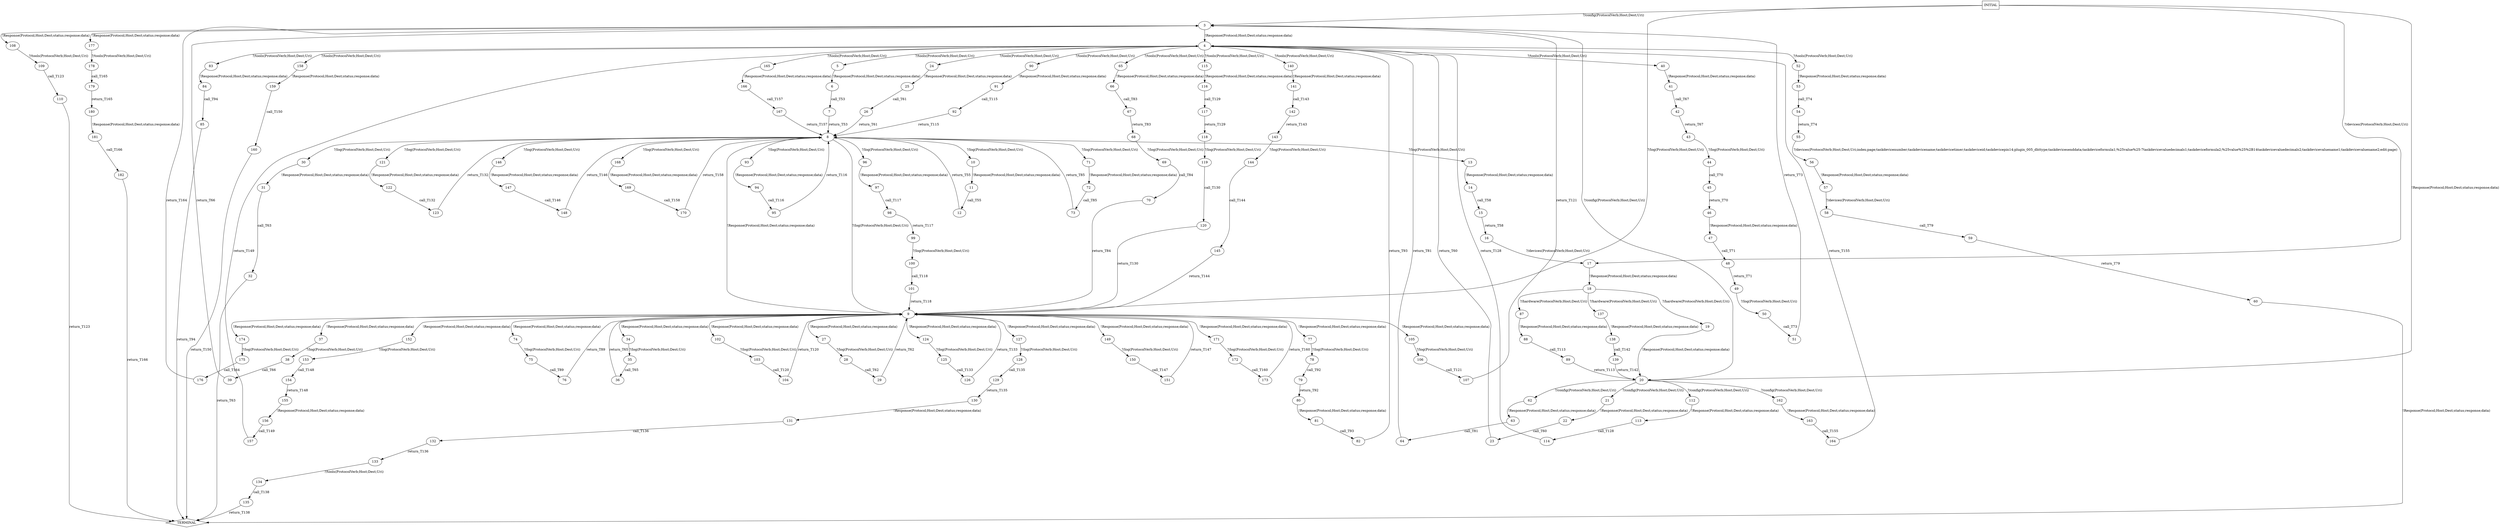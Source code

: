 digraph G {
  0 [label="INITIAL",shape=box];
  1 [label="TERMINAL",shape=diamond];
  3 [label="3"];
  4 [label="4"];
  5 [label="5"];
  6 [label="6"];
  7 [label="7"];
  8 [label="8"];
  9 [label="9"];
  10 [label="10"];
  11 [label="11"];
  12 [label="12"];
  13 [label="13"];
  14 [label="14"];
  15 [label="15"];
  16 [label="16"];
  17 [label="17"];
  18 [label="18"];
  19 [label="19"];
  20 [label="20"];
  21 [label="21"];
  22 [label="22"];
  23 [label="23"];
  24 [label="24"];
  25 [label="25"];
  26 [label="26"];
  27 [label="27"];
  28 [label="28"];
  29 [label="29"];
  30 [label="30"];
  31 [label="31"];
  32 [label="32"];
  34 [label="34"];
  35 [label="35"];
  36 [label="36"];
  37 [label="37"];
  38 [label="38"];
  39 [label="39"];
  40 [label="40"];
  41 [label="41"];
  42 [label="42"];
  43 [label="43"];
  44 [label="44"];
  45 [label="45"];
  46 [label="46"];
  47 [label="47"];
  48 [label="48"];
  49 [label="49"];
  50 [label="50"];
  51 [label="51"];
  52 [label="52"];
  53 [label="53"];
  54 [label="54"];
  55 [label="55"];
  56 [label="56"];
  57 [label="57"];
  58 [label="58"];
  59 [label="59"];
  60 [label="60"];
  62 [label="62"];
  63 [label="63"];
  64 [label="64"];
  65 [label="65"];
  66 [label="66"];
  67 [label="67"];
  68 [label="68"];
  69 [label="69"];
  70 [label="70"];
  71 [label="71"];
  72 [label="72"];
  73 [label="73"];
  74 [label="74"];
  75 [label="75"];
  76 [label="76"];
  77 [label="77"];
  78 [label="78"];
  79 [label="79"];
  80 [label="80"];
  81 [label="81"];
  82 [label="82"];
  83 [label="83"];
  84 [label="84"];
  85 [label="85"];
  87 [label="87"];
  88 [label="88"];
  89 [label="89"];
  90 [label="90"];
  91 [label="91"];
  92 [label="92"];
  93 [label="93"];
  94 [label="94"];
  95 [label="95"];
  96 [label="96"];
  97 [label="97"];
  98 [label="98"];
  99 [label="99"];
  100 [label="100"];
  101 [label="101"];
  102 [label="102"];
  103 [label="103"];
  104 [label="104"];
  105 [label="105"];
  106 [label="106"];
  107 [label="107"];
  108 [label="108"];
  109 [label="109"];
  110 [label="110"];
  112 [label="112"];
  113 [label="113"];
  114 [label="114"];
  115 [label="115"];
  116 [label="116"];
  117 [label="117"];
  118 [label="118"];
  119 [label="119"];
  120 [label="120"];
  121 [label="121"];
  122 [label="122"];
  123 [label="123"];
  124 [label="124"];
  125 [label="125"];
  126 [label="126"];
  127 [label="127"];
  128 [label="128"];
  129 [label="129"];
  130 [label="130"];
  131 [label="131"];
  132 [label="132"];
  133 [label="133"];
  134 [label="134"];
  135 [label="135"];
  137 [label="137"];
  138 [label="138"];
  139 [label="139"];
  140 [label="140"];
  141 [label="141"];
  142 [label="142"];
  143 [label="143"];
  144 [label="144"];
  145 [label="145"];
  146 [label="146"];
  147 [label="147"];
  148 [label="148"];
  149 [label="149"];
  150 [label="150"];
  151 [label="151"];
  152 [label="152"];
  153 [label="153"];
  154 [label="154"];
  155 [label="155"];
  156 [label="156"];
  157 [label="157"];
  158 [label="158"];
  159 [label="159"];
  160 [label="160"];
  162 [label="162"];
  163 [label="163"];
  164 [label="164"];
  165 [label="165"];
  166 [label="166"];
  167 [label="167"];
  168 [label="168"];
  169 [label="169"];
  170 [label="170"];
  171 [label="171"];
  172 [label="172"];
  173 [label="173"];
  174 [label="174"];
  175 [label="175"];
  176 [label="176"];
  177 [label="177"];
  178 [label="178"];
  179 [label="179"];
  180 [label="180"];
  181 [label="181"];
  182 [label="182"];
0->3 [label="?/config(ProtocolVerb;Host;Dest;Uri)"];
3->177 [label="!Response(Protocol;Host;Dest;status;response;data)"];
3->108 [label="!Response(Protocol;Host;Dest;status;response;data)"];
3->4 [label="!Response(Protocol;Host;Dest;status;response;data)"];
4->5 [label="?/tools(ProtocolVerb;Host;Dest;Uri)"];
4->24 [label="?/tools(ProtocolVerb;Host;Dest;Uri)"];
4->115 [label="?/tools(ProtocolVerb;Host;Dest;Uri)"];
4->65 [label="?/tools(ProtocolVerb;Host;Dest;Uri)"];
4->52 [label="?/tools(ProtocolVerb;Host;Dest;Uri)"];
4->158 [label="?/tools(ProtocolVerb;Host;Dest;Uri)"];
4->90 [label="?/tools(ProtocolVerb;Host;Dest;Uri)"];
4->165 [label="?/tools(ProtocolVerb;Host;Dest;Uri)"];
4->40 [label="?/tools(ProtocolVerb;Host;Dest;Uri)"];
4->83 [label="?/tools(ProtocolVerb;Host;Dest;Uri)"];
4->140 [label="?/tools(ProtocolVerb;Host;Dest;Uri)"];
5->6 [label="!Response(Protocol;Host;Dest;status;response;data)"];
6->7 [label="call_T53"];
7->8 [label="return_T53"];
8->13 [label="?/log(ProtocolVerb;Host;Dest;Uri)"];
8->71 [label="?/log(ProtocolVerb;Host;Dest;Uri)"];
8->168 [label="?/log(ProtocolVerb;Host;Dest;Uri)"];
8->10 [label="?/log(ProtocolVerb;Host;Dest;Uri)"];
8->96 [label="?/log(ProtocolVerb;Host;Dest;Uri)"];
8->93 [label="?/log(ProtocolVerb;Host;Dest;Uri)"];
8->30 [label="?/log(ProtocolVerb;Host;Dest;Uri)"];
8->146 [label="?/log(ProtocolVerb;Host;Dest;Uri)"];
8->121 [label="?/log(ProtocolVerb;Host;Dest;Uri)"];
8->9 [label="?/log(ProtocolVerb;Host;Dest;Uri)"];
9->77 [label="!Response(Protocol;Host;Dest;status;response;data)"];
9->102 [label="!Response(Protocol;Host;Dest;status;response;data)"];
9->149 [label="!Response(Protocol;Host;Dest;status;response;data)"];
9->27 [label="!Response(Protocol;Host;Dest;status;response;data)"];
9->37 [label="!Response(Protocol;Host;Dest;status;response;data)"];
9->127 [label="!Response(Protocol;Host;Dest;status;response;data)"];
9->74 [label="!Response(Protocol;Host;Dest;status;response;data)"];
9->171 [label="!Response(Protocol;Host;Dest;status;response;data)"];
9->34 [label="!Response(Protocol;Host;Dest;status;response;data)"];
9->105 [label="!Response(Protocol;Host;Dest;status;response;data)"];
9->124 [label="!Response(Protocol;Host;Dest;status;response;data)"];
9->174 [label="!Response(Protocol;Host;Dest;status;response;data)"];
9->152 [label="!Response(Protocol;Host;Dest;status;response;data)"];
9->8 [label="!Response(Protocol;Host;Dest;status;response;data)"];
10->11 [label="!Response(Protocol;Host;Dest;status;response;data)"];
11->12 [label="call_T55"];
12->8 [label="return_T55"];
13->14 [label="!Response(Protocol;Host;Dest;status;response;data)"];
14->15 [label="call_T58"];
15->16 [label="return_T58"];
16->17 [label="?/devices(ProtocolVerb;Host;Dest;Uri)"];
17->18 [label="!Response(Protocol;Host;Dest;status;response;data)"];
18->87 [label="?/hardware(ProtocolVerb;Host;Dest;Uri)"];
18->137 [label="?/hardware(ProtocolVerb;Host;Dest;Uri)"];
18->19 [label="?/hardware(ProtocolVerb;Host;Dest;Uri)"];
19->20 [label="!Response(Protocol;Host;Dest;status;response;data)"];
20->21 [label="?/config(ProtocolVerb;Host;Dest;Uri)"];
20->112 [label="?/config(ProtocolVerb;Host;Dest;Uri)"];
20->62 [label="?/config(ProtocolVerb;Host;Dest;Uri)"];
20->162 [label="?/config(ProtocolVerb;Host;Dest;Uri)"];
20->3 [label="?/config(ProtocolVerb;Host;Dest;Uri)"];
21->22 [label="!Response(Protocol;Host;Dest;status;response;data)"];
22->23 [label="call_T60"];
23->4 [label="return_T60"];
24->25 [label="!Response(Protocol;Host;Dest;status;response;data)"];
25->26 [label="call_T61"];
26->8 [label="return_T61"];
27->28 [label="?/log(ProtocolVerb;Host;Dest;Uri)"];
28->29 [label="call_T62"];
29->9 [label="return_T62"];
30->31 [label="!Response(Protocol;Host;Dest;status;response;data)"];
31->32 [label="call_T63"];
32->1 [label="return_T63"];
0->9 [label="?/log(ProtocolVerb;Host;Dest;Uri)"];
34->35 [label="?/log(ProtocolVerb;Host;Dest;Uri)"];
35->36 [label="call_T65"];
36->9 [label="return_T65"];
37->38 [label="?/log(ProtocolVerb;Host;Dest;Uri)"];
38->39 [label="call_T66"];
39->3 [label="return_T66"];
40->41 [label="!Response(Protocol;Host;Dest;status;response;data)"];
41->42 [label="call_T67"];
42->43 [label="return_T67"];
43->44 [label="?/log(ProtocolVerb;Host;Dest;Uri)"];
44->45 [label="call_T70"];
45->46 [label="return_T70"];
46->47 [label="!Response(Protocol;Host;Dest;status;response;data)"];
47->48 [label="call_T71"];
48->49 [label="return_T71"];
49->50 [label="?/log(ProtocolVerb;Host;Dest;Uri)"];
50->51 [label="call_T73"];
51->3 [label="return_T73"];
52->53 [label="!Response(Protocol;Host;Dest;status;response;data)"];
53->54 [label="call_T74"];
54->55 [label="return_T74"];
55->56 [label="?/devices(ProtocolVerb;Host;Dest;Uri;index;page;taskdevicenumber;taskdevicename;taskdevicetimer;taskdeviceid;taskdevicepin14;plugin_005_dhttype;taskdevicesenddata;taskdeviceformula1;%25value%25-7taskdevicevaluedecimals1;taskdeviceformula2;%25value%25%2B14taskdevicevaluedecimals2;taskdevicevaluename1;taskdevicevaluename2;edit;page)"];
56->57 [label="!Response(Protocol;Host;Dest;status;response;data)"];
57->58 [label="?/devices(ProtocolVerb;Host;Dest;Uri)"];
58->59 [label="call_T79"];
59->60 [label="return_T79"];
60->1 [label="!Response(Protocol;Host;Dest;status;response;data)"];
0->17 [label="?/devices(ProtocolVerb;Host;Dest;Uri)"];
62->63 [label="!Response(Protocol;Host;Dest;status;response;data)"];
63->64 [label="call_T81"];
64->4 [label="return_T81"];
65->66 [label="!Response(Protocol;Host;Dest;status;response;data)"];
66->67 [label="call_T83"];
67->68 [label="return_T83"];
68->69 [label="?/log(ProtocolVerb;Host;Dest;Uri)"];
69->70 [label="call_T84"];
70->9 [label="return_T84"];
71->72 [label="!Response(Protocol;Host;Dest;status;response;data)"];
72->73 [label="call_T85"];
73->8 [label="return_T85"];
74->75 [label="?/log(ProtocolVerb;Host;Dest;Uri)"];
75->76 [label="call_T89"];
76->9 [label="return_T89"];
77->78 [label="?/log(ProtocolVerb;Host;Dest;Uri)"];
78->79 [label="call_T92"];
79->80 [label="return_T92"];
80->81 [label="!Response(Protocol;Host;Dest;status;response;data)"];
81->82 [label="call_T93"];
82->4 [label="return_T93"];
83->84 [label="!Response(Protocol;Host;Dest;status;response;data)"];
84->85 [label="call_T94"];
85->1 [label="return_T94"];
87->88 [label="!Response(Protocol;Host;Dest;status;response;data)"];
88->89 [label="call_T113"];
89->20 [label="return_T113"];
90->91 [label="!Response(Protocol;Host;Dest;status;response;data)"];
91->92 [label="call_T115"];
92->8 [label="return_T115"];
93->94 [label="!Response(Protocol;Host;Dest;status;response;data)"];
94->95 [label="call_T116"];
95->8 [label="return_T116"];
96->97 [label="!Response(Protocol;Host;Dest;status;response;data)"];
97->98 [label="call_T117"];
98->99 [label="return_T117"];
99->100 [label="?/log(ProtocolVerb;Host;Dest;Uri)"];
100->101 [label="call_T118"];
101->9 [label="return_T118"];
102->103 [label="?/log(ProtocolVerb;Host;Dest;Uri)"];
103->104 [label="call_T120"];
104->9 [label="return_T120"];
105->106 [label="?/log(ProtocolVerb;Host;Dest;Uri)"];
106->107 [label="call_T121"];
107->3 [label="return_T121"];
108->109 [label="?/tools(ProtocolVerb;Host;Dest;Uri)"];
109->110 [label="call_T123"];
110->1 [label="return_T123"];
112->113 [label="!Response(Protocol;Host;Dest;status;response;data)"];
113->114 [label="call_T128"];
114->4 [label="return_T128"];
115->116 [label="!Response(Protocol;Host;Dest;status;response;data)"];
116->117 [label="call_T129"];
117->118 [label="return_T129"];
118->119 [label="?/log(ProtocolVerb;Host;Dest;Uri)"];
119->120 [label="call_T130"];
120->9 [label="return_T130"];
121->122 [label="!Response(Protocol;Host;Dest;status;response;data)"];
122->123 [label="call_T132"];
123->8 [label="return_T132"];
124->125 [label="?/log(ProtocolVerb;Host;Dest;Uri)"];
125->126 [label="call_T133"];
126->9 [label="return_T133"];
127->128 [label="?/log(ProtocolVerb;Host;Dest;Uri)"];
128->129 [label="call_T135"];
129->130 [label="return_T135"];
130->131 [label="!Response(Protocol;Host;Dest;status;response;data)"];
131->132 [label="call_T136"];
132->133 [label="return_T136"];
133->134 [label="?/tools(ProtocolVerb;Host;Dest;Uri)"];
134->135 [label="call_T138"];
135->1 [label="return_T138"];
137->138 [label="!Response(Protocol;Host;Dest;status;response;data)"];
138->139 [label="call_T142"];
139->20 [label="return_T142"];
140->141 [label="!Response(Protocol;Host;Dest;status;response;data)"];
141->142 [label="call_T143"];
142->143 [label="return_T143"];
143->144 [label="?/log(ProtocolVerb;Host;Dest;Uri)"];
144->145 [label="call_T144"];
145->9 [label="return_T144"];
146->147 [label="!Response(Protocol;Host;Dest;status;response;data)"];
147->148 [label="call_T146"];
148->8 [label="return_T146"];
149->150 [label="?/log(ProtocolVerb;Host;Dest;Uri)"];
150->151 [label="call_T147"];
151->9 [label="return_T147"];
152->153 [label="?/log(ProtocolVerb;Host;Dest;Uri)"];
153->154 [label="call_T148"];
154->155 [label="return_T148"];
155->156 [label="!Response(Protocol;Host;Dest;status;response;data)"];
156->157 [label="call_T149"];
157->4 [label="return_T149"];
158->159 [label="!Response(Protocol;Host;Dest;status;response;data)"];
159->160 [label="call_T150"];
160->1 [label="return_T150"];
0->20 [label="!Response(Protocol;Host;Dest;status;response;data)"];
162->163 [label="!Response(Protocol;Host;Dest;status;response;data)"];
163->164 [label="call_T155"];
164->4 [label="return_T155"];
165->166 [label="!Response(Protocol;Host;Dest;status;response;data)"];
166->167 [label="call_T157"];
167->8 [label="return_T157"];
168->169 [label="!Response(Protocol;Host;Dest;status;response;data)"];
169->170 [label="call_T158"];
170->8 [label="return_T158"];
171->172 [label="?/log(ProtocolVerb;Host;Dest;Uri)"];
172->173 [label="call_T160"];
173->9 [label="return_T160"];
174->175 [label="?/log(ProtocolVerb;Host;Dest;Uri)"];
175->176 [label="call_T164"];
176->3 [label="return_T164"];
177->178 [label="?/tools(ProtocolVerb;Host;Dest;Uri)"];
178->179 [label="call_T165"];
179->180 [label="return_T165"];
180->181 [label="!Response(Protocol;Host;Dest;status;response;data)"];
181->182 [label="call_T166"];
182->1 [label="return_T166"];
}
